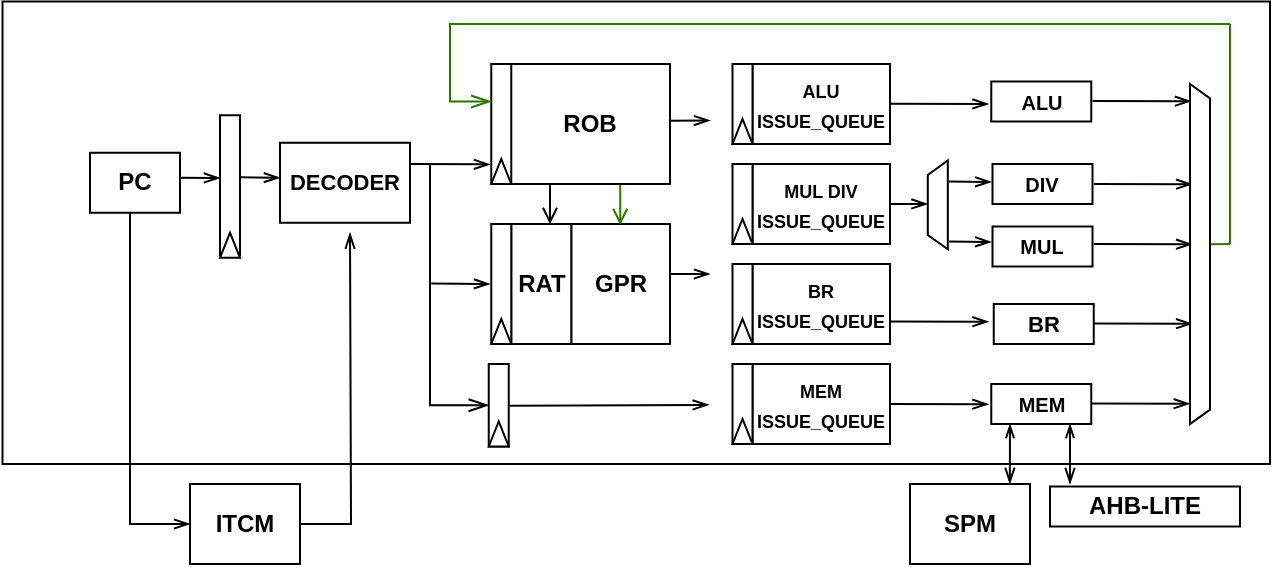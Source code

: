 <mxfile version="23.1.8" type="github">
  <diagram name="第 1 页" id="fEb1IyrYEgDe7DwO1vwY">
    <mxGraphModel dx="772" dy="454" grid="1" gridSize="10" guides="1" tooltips="1" connect="1" arrows="1" fold="1" page="1" pageScale="1" pageWidth="827" pageHeight="1169" math="0" shadow="0">
      <root>
        <mxCell id="0" />
        <mxCell id="1" parent="0" />
        <mxCell id="k2Kqei5t1mAjc9XMEyLe-91" value="" style="rounded=0;whiteSpace=wrap;html=1;" vertex="1" parent="1">
          <mxGeometry x="56.25" y="218.75" width="633.75" height="231.25" as="geometry" />
        </mxCell>
        <mxCell id="k2Kqei5t1mAjc9XMEyLe-53" value="&lt;b&gt;GPR&lt;/b&gt;" style="rounded=0;whiteSpace=wrap;html=1;" vertex="1" parent="1">
          <mxGeometry x="340.63" y="330" width="49.37" height="60" as="geometry" />
        </mxCell>
        <mxCell id="k2Kqei5t1mAjc9XMEyLe-61" value="" style="edgeStyle=orthogonalEdgeStyle;rounded=0;orthogonalLoop=1;jettySize=auto;html=1;endArrow=openThin;endFill=0;entryX=0;entryY=0.5;entryDx=0;entryDy=0;" edge="1" parent="1" source="k2Kqei5t1mAjc9XMEyLe-1" target="k2Kqei5t1mAjc9XMEyLe-8">
          <mxGeometry relative="1" as="geometry">
            <mxPoint x="140" y="394.38" as="targetPoint" />
            <Array as="points">
              <mxPoint x="120" y="480" />
            </Array>
          </mxGeometry>
        </mxCell>
        <mxCell id="k2Kqei5t1mAjc9XMEyLe-1" value="&lt;b&gt;PC&lt;/b&gt;" style="rounded=0;whiteSpace=wrap;html=1;" vertex="1" parent="1">
          <mxGeometry x="100" y="294.38" width="45" height="30" as="geometry" />
        </mxCell>
        <mxCell id="k2Kqei5t1mAjc9XMEyLe-5" value="&lt;b&gt;&lt;font style=&quot;font-size: 11px;&quot;&gt;DECODER&lt;/font&gt;&lt;/b&gt;" style="rounded=0;whiteSpace=wrap;html=1;" vertex="1" parent="1">
          <mxGeometry x="195" y="289.38" width="65" height="40" as="geometry" />
        </mxCell>
        <mxCell id="k2Kqei5t1mAjc9XMEyLe-6" value="" style="group" vertex="1" connectable="0" parent="1">
          <mxGeometry x="165" y="275.63" width="11.25" height="70" as="geometry" />
        </mxCell>
        <mxCell id="k2Kqei5t1mAjc9XMEyLe-3" value="" style="rounded=0;whiteSpace=wrap;html=1;" vertex="1" parent="k2Kqei5t1mAjc9XMEyLe-6">
          <mxGeometry width="10" height="70" as="geometry" />
        </mxCell>
        <mxCell id="k2Kqei5t1mAjc9XMEyLe-55" value="" style="triangle;whiteSpace=wrap;html=1;rotation=-90;" vertex="1" parent="k2Kqei5t1mAjc9XMEyLe-6">
          <mxGeometry x="-1.25" y="60" width="12.5" height="10" as="geometry" />
        </mxCell>
        <mxCell id="k2Kqei5t1mAjc9XMEyLe-62" value="" style="edgeStyle=orthogonalEdgeStyle;rounded=0;orthogonalLoop=1;jettySize=auto;html=1;endArrow=openThin;endFill=0;" edge="1" parent="1" source="k2Kqei5t1mAjc9XMEyLe-8">
          <mxGeometry relative="1" as="geometry">
            <mxPoint x="230" y="334.38" as="targetPoint" />
          </mxGeometry>
        </mxCell>
        <mxCell id="k2Kqei5t1mAjc9XMEyLe-8" value="&lt;b&gt;ITCM&lt;/b&gt;" style="rounded=0;whiteSpace=wrap;html=1;" vertex="1" parent="1">
          <mxGeometry x="150" y="460" width="55" height="40" as="geometry" />
        </mxCell>
        <mxCell id="k2Kqei5t1mAjc9XMEyLe-10" value="&lt;b&gt;RAT&lt;/b&gt;" style="rounded=0;whiteSpace=wrap;html=1;" vertex="1" parent="1">
          <mxGeometry x="310.63" y="330" width="30" height="60" as="geometry" />
        </mxCell>
        <mxCell id="k2Kqei5t1mAjc9XMEyLe-11" value="" style="rounded=0;whiteSpace=wrap;html=1;" vertex="1" parent="1">
          <mxGeometry x="300.63" y="330" width="10" height="60" as="geometry" />
        </mxCell>
        <mxCell id="k2Kqei5t1mAjc9XMEyLe-12" value="" style="triangle;whiteSpace=wrap;html=1;rotation=-90;" vertex="1" parent="1">
          <mxGeometry x="299.38" y="378.75" width="12.5" height="10" as="geometry" />
        </mxCell>
        <mxCell id="k2Kqei5t1mAjc9XMEyLe-13" value="" style="endArrow=openThin;html=1;rounded=0;entryX=0;entryY=0.406;entryDx=0;entryDy=0;endFill=0;entryPerimeter=0;" edge="1" parent="1">
          <mxGeometry width="50" height="50" relative="1" as="geometry">
            <mxPoint x="260" y="300" as="sourcePoint" />
            <mxPoint x="300" y="300.19" as="targetPoint" />
          </mxGeometry>
        </mxCell>
        <mxCell id="k2Kqei5t1mAjc9XMEyLe-15" value="" style="endArrow=openThin;html=1;rounded=0;endFill=0;" edge="1" parent="1">
          <mxGeometry width="50" height="50" relative="1" as="geometry">
            <mxPoint x="175" y="306.68" as="sourcePoint" />
            <mxPoint x="195" y="306.88" as="targetPoint" />
          </mxGeometry>
        </mxCell>
        <mxCell id="k2Kqei5t1mAjc9XMEyLe-17" value="&lt;b&gt;ROB&lt;/b&gt;" style="rounded=0;whiteSpace=wrap;html=1;" vertex="1" parent="1">
          <mxGeometry x="310" y="250" width="80" height="60" as="geometry" />
        </mxCell>
        <mxCell id="k2Kqei5t1mAjc9XMEyLe-18" value="" style="rounded=0;whiteSpace=wrap;html=1;" vertex="1" parent="1">
          <mxGeometry x="300.63" y="250" width="10" height="60" as="geometry" />
        </mxCell>
        <mxCell id="k2Kqei5t1mAjc9XMEyLe-19" value="" style="triangle;whiteSpace=wrap;html=1;rotation=-90;" vertex="1" parent="1">
          <mxGeometry x="299.38" y="298.75" width="12.5" height="10" as="geometry" />
        </mxCell>
        <mxCell id="k2Kqei5t1mAjc9XMEyLe-21" value="" style="rounded=0;whiteSpace=wrap;html=1;" vertex="1" parent="1">
          <mxGeometry x="299.37" y="400" width="10" height="41.25" as="geometry" />
        </mxCell>
        <mxCell id="k2Kqei5t1mAjc9XMEyLe-22" value="" style="triangle;whiteSpace=wrap;html=1;rotation=-90;" vertex="1" parent="1">
          <mxGeometry x="298.12" y="430" width="12.5" height="10" as="geometry" />
        </mxCell>
        <mxCell id="k2Kqei5t1mAjc9XMEyLe-23" value="" style="edgeStyle=segmentEdgeStyle;endArrow=openThin;html=1;curved=0;rounded=0;endSize=8;startSize=8;endFill=0;entryX=0;entryY=0.5;entryDx=0;entryDy=0;" edge="1" parent="1" target="k2Kqei5t1mAjc9XMEyLe-21">
          <mxGeometry width="50" height="50" relative="1" as="geometry">
            <mxPoint x="270" y="300" as="sourcePoint" />
            <mxPoint x="300.63" y="290" as="targetPoint" />
            <Array as="points">
              <mxPoint x="270" y="340" />
              <mxPoint x="270" y="390" />
            </Array>
          </mxGeometry>
        </mxCell>
        <mxCell id="k2Kqei5t1mAjc9XMEyLe-24" value="&lt;font style=&quot;font-size: 9px;&quot;&gt;&lt;b&gt;ALU&lt;br&gt;ISSUE_QUEUE&lt;/b&gt;&lt;/font&gt;" style="rounded=0;whiteSpace=wrap;html=1;" vertex="1" parent="1">
          <mxGeometry x="431.25" y="250" width="68.75" height="40" as="geometry" />
        </mxCell>
        <mxCell id="k2Kqei5t1mAjc9XMEyLe-25" value="" style="rounded=0;whiteSpace=wrap;html=1;" vertex="1" parent="1">
          <mxGeometry x="421.25" y="250" width="10" height="40" as="geometry" />
        </mxCell>
        <mxCell id="k2Kqei5t1mAjc9XMEyLe-26" value="" style="triangle;whiteSpace=wrap;html=1;rotation=-90;" vertex="1" parent="1">
          <mxGeometry x="420" y="278.75" width="12.5" height="10" as="geometry" />
        </mxCell>
        <mxCell id="k2Kqei5t1mAjc9XMEyLe-27" value="&lt;font style=&quot;font-size: 9px;&quot;&gt;&lt;b&gt;MUL DIV&lt;br&gt;ISSUE_QUEUE&lt;/b&gt;&lt;/font&gt;" style="rounded=0;whiteSpace=wrap;html=1;" vertex="1" parent="1">
          <mxGeometry x="431.25" y="300" width="68.75" height="40" as="geometry" />
        </mxCell>
        <mxCell id="k2Kqei5t1mAjc9XMEyLe-28" value="" style="rounded=0;whiteSpace=wrap;html=1;" vertex="1" parent="1">
          <mxGeometry x="421.25" y="300" width="10" height="40" as="geometry" />
        </mxCell>
        <mxCell id="k2Kqei5t1mAjc9XMEyLe-29" value="" style="triangle;whiteSpace=wrap;html=1;rotation=-90;" vertex="1" parent="1">
          <mxGeometry x="420" y="328.75" width="12.5" height="10" as="geometry" />
        </mxCell>
        <mxCell id="k2Kqei5t1mAjc9XMEyLe-30" value="&lt;font style=&quot;font-size: 9px;&quot;&gt;&lt;b&gt;BR&lt;br&gt;ISSUE_QUEUE&lt;/b&gt;&lt;/font&gt;" style="rounded=0;whiteSpace=wrap;html=1;" vertex="1" parent="1">
          <mxGeometry x="431.25" y="350" width="68.75" height="40" as="geometry" />
        </mxCell>
        <mxCell id="k2Kqei5t1mAjc9XMEyLe-31" value="" style="rounded=0;whiteSpace=wrap;html=1;" vertex="1" parent="1">
          <mxGeometry x="421.25" y="350" width="10" height="40" as="geometry" />
        </mxCell>
        <mxCell id="k2Kqei5t1mAjc9XMEyLe-32" value="" style="triangle;whiteSpace=wrap;html=1;rotation=-90;" vertex="1" parent="1">
          <mxGeometry x="420" y="378.75" width="12.5" height="10" as="geometry" />
        </mxCell>
        <mxCell id="k2Kqei5t1mAjc9XMEyLe-33" value="&lt;font style=&quot;font-size: 9px;&quot;&gt;&lt;b&gt;MEM&lt;br&gt;ISSUE_QUEUE&lt;/b&gt;&lt;/font&gt;" style="rounded=0;whiteSpace=wrap;html=1;" vertex="1" parent="1">
          <mxGeometry x="431.25" y="400" width="68.75" height="40" as="geometry" />
        </mxCell>
        <mxCell id="k2Kqei5t1mAjc9XMEyLe-34" value="" style="rounded=0;whiteSpace=wrap;html=1;" vertex="1" parent="1">
          <mxGeometry x="421.25" y="400" width="10" height="40" as="geometry" />
        </mxCell>
        <mxCell id="k2Kqei5t1mAjc9XMEyLe-35" value="" style="triangle;whiteSpace=wrap;html=1;rotation=-90;" vertex="1" parent="1">
          <mxGeometry x="420" y="428.75" width="12.5" height="10" as="geometry" />
        </mxCell>
        <mxCell id="k2Kqei5t1mAjc9XMEyLe-36" value="&lt;font size=&quot;1&quot; style=&quot;&quot;&gt;&lt;b style=&quot;&quot;&gt;ALU&lt;/b&gt;&lt;/font&gt;" style="rounded=0;whiteSpace=wrap;html=1;" vertex="1" parent="1">
          <mxGeometry x="550.63" y="258.75" width="50" height="20" as="geometry" />
        </mxCell>
        <mxCell id="k2Kqei5t1mAjc9XMEyLe-37" value="&lt;font size=&quot;1&quot; style=&quot;&quot;&gt;&lt;b style=&quot;&quot;&gt;MUL&lt;/b&gt;&lt;/font&gt;" style="rounded=0;whiteSpace=wrap;html=1;" vertex="1" parent="1">
          <mxGeometry x="551.25" y="331.25" width="50" height="20" as="geometry" />
        </mxCell>
        <mxCell id="k2Kqei5t1mAjc9XMEyLe-38" value="&lt;font size=&quot;1&quot; style=&quot;&quot;&gt;&lt;b style=&quot;font-size: 11px;&quot;&gt;BR&lt;/b&gt;&lt;/font&gt;" style="rounded=0;whiteSpace=wrap;html=1;" vertex="1" parent="1">
          <mxGeometry x="551.88" y="370" width="50" height="20" as="geometry" />
        </mxCell>
        <mxCell id="k2Kqei5t1mAjc9XMEyLe-39" value="&lt;font size=&quot;1&quot; style=&quot;&quot;&gt;&lt;b style=&quot;&quot;&gt;MEM&lt;/b&gt;&lt;/font&gt;" style="rounded=0;whiteSpace=wrap;html=1;" vertex="1" parent="1">
          <mxGeometry x="550.63" y="410" width="50" height="20" as="geometry" />
        </mxCell>
        <mxCell id="k2Kqei5t1mAjc9XMEyLe-40" value="&lt;font size=&quot;1&quot; style=&quot;&quot;&gt;&lt;b style=&quot;&quot;&gt;DIV&lt;/b&gt;&lt;/font&gt;" style="rounded=0;whiteSpace=wrap;html=1;" vertex="1" parent="1">
          <mxGeometry x="551.25" y="300" width="50" height="20" as="geometry" />
        </mxCell>
        <mxCell id="k2Kqei5t1mAjc9XMEyLe-42" value="" style="shape=trapezoid;perimeter=trapezoidPerimeter;whiteSpace=wrap;html=1;fixedSize=1;rotation=-90;size=7.18;" vertex="1" parent="1">
          <mxGeometry x="501.71" y="315.46" width="44.38" height="10" as="geometry" />
        </mxCell>
        <mxCell id="k2Kqei5t1mAjc9XMEyLe-44" value="" style="endArrow=openThin;html=1;rounded=0;endFill=0;" edge="1" parent="1">
          <mxGeometry width="50" height="50" relative="1" as="geometry">
            <mxPoint x="500" y="320" as="sourcePoint" />
            <mxPoint x="518.75" y="319.97" as="targetPoint" />
          </mxGeometry>
        </mxCell>
        <mxCell id="k2Kqei5t1mAjc9XMEyLe-45" value="" style="endArrow=openThin;html=1;rounded=0;endFill=0;" edge="1" parent="1">
          <mxGeometry width="50" height="50" relative="1" as="geometry">
            <mxPoint x="529.38" y="308.75" as="sourcePoint" />
            <mxPoint x="550.63" y="308.99" as="targetPoint" />
          </mxGeometry>
        </mxCell>
        <mxCell id="k2Kqei5t1mAjc9XMEyLe-46" value="" style="endArrow=openThin;html=1;rounded=0;endFill=0;" edge="1" parent="1">
          <mxGeometry width="50" height="50" relative="1" as="geometry">
            <mxPoint x="529.38" y="338.75" as="sourcePoint" />
            <mxPoint x="550.63" y="338.99" as="targetPoint" />
          </mxGeometry>
        </mxCell>
        <mxCell id="k2Kqei5t1mAjc9XMEyLe-50" value="" style="endArrow=openThin;html=1;rounded=0;endFill=0;entryX=-0.029;entryY=0.709;entryDx=0;entryDy=0;entryPerimeter=0;" edge="1" parent="1">
          <mxGeometry width="50" height="50" relative="1" as="geometry">
            <mxPoint x="500" y="378.75" as="sourcePoint" />
            <mxPoint x="549.25" y="378.87" as="targetPoint" />
          </mxGeometry>
        </mxCell>
        <mxCell id="k2Kqei5t1mAjc9XMEyLe-51" value="" style="endArrow=openThin;html=1;rounded=0;endFill=0;entryX=-0.029;entryY=0.709;entryDx=0;entryDy=0;entryPerimeter=0;" edge="1" parent="1">
          <mxGeometry width="50" height="50" relative="1" as="geometry">
            <mxPoint x="500" y="420" as="sourcePoint" />
            <mxPoint x="549.25" y="420.12" as="targetPoint" />
          </mxGeometry>
        </mxCell>
        <mxCell id="k2Kqei5t1mAjc9XMEyLe-52" value="" style="endArrow=openThin;html=1;rounded=0;endFill=0;entryX=-0.029;entryY=0.709;entryDx=0;entryDy=0;entryPerimeter=0;" edge="1" parent="1">
          <mxGeometry width="50" height="50" relative="1" as="geometry">
            <mxPoint x="500" y="269.87" as="sourcePoint" />
            <mxPoint x="549.25" y="269.99" as="targetPoint" />
          </mxGeometry>
        </mxCell>
        <mxCell id="k2Kqei5t1mAjc9XMEyLe-14" value="" style="endArrow=openThin;html=1;rounded=0;endFill=0;" edge="1" parent="1">
          <mxGeometry width="50" height="50" relative="1" as="geometry">
            <mxPoint x="145" y="306.88" as="sourcePoint" />
            <mxPoint x="165" y="307.02" as="targetPoint" />
          </mxGeometry>
        </mxCell>
        <mxCell id="k2Kqei5t1mAjc9XMEyLe-56" value="&lt;b&gt;SPM&lt;/b&gt;" style="rounded=0;whiteSpace=wrap;html=1;" vertex="1" parent="1">
          <mxGeometry x="510" y="460" width="60" height="40" as="geometry" />
        </mxCell>
        <mxCell id="k2Kqei5t1mAjc9XMEyLe-59" value="" style="endArrow=open;html=1;rounded=0;endFill=0;" edge="1" parent="1">
          <mxGeometry width="50" height="50" relative="1" as="geometry">
            <mxPoint x="330" y="310" as="sourcePoint" />
            <mxPoint x="330" y="330" as="targetPoint" />
          </mxGeometry>
        </mxCell>
        <mxCell id="k2Kqei5t1mAjc9XMEyLe-66" value="" style="endArrow=openThin;html=1;rounded=0;endFill=0;" edge="1" parent="1">
          <mxGeometry width="50" height="50" relative="1" as="geometry">
            <mxPoint x="390" y="355" as="sourcePoint" />
            <mxPoint x="410" y="355" as="targetPoint" />
          </mxGeometry>
        </mxCell>
        <mxCell id="k2Kqei5t1mAjc9XMEyLe-67" value="" style="endArrow=openThin;html=1;rounded=0;endFill=0;" edge="1" parent="1">
          <mxGeometry width="50" height="50" relative="1" as="geometry">
            <mxPoint x="390" y="278.32" as="sourcePoint" />
            <mxPoint x="410" y="278.27" as="targetPoint" />
          </mxGeometry>
        </mxCell>
        <mxCell id="k2Kqei5t1mAjc9XMEyLe-68" value="" style="endArrow=openThin;html=1;rounded=0;endFill=0;" edge="1" parent="1">
          <mxGeometry width="50" height="50" relative="1" as="geometry">
            <mxPoint x="309.37" y="420.82" as="sourcePoint" />
            <mxPoint x="409.37" y="420.43" as="targetPoint" />
          </mxGeometry>
        </mxCell>
        <mxCell id="k2Kqei5t1mAjc9XMEyLe-69" value="" style="edgeStyle=elbowEdgeStyle;elbow=horizontal;endArrow=openThin;html=1;curved=0;rounded=0;endSize=8;startSize=8;endFill=0;fillColor=#60a917;strokeColor=#2D7600;" edge="1" parent="1">
          <mxGeometry width="50" height="50" relative="1" as="geometry">
            <mxPoint x="670" y="230" as="sourcePoint" />
            <mxPoint x="300.63" y="268.75" as="targetPoint" />
            <Array as="points">
              <mxPoint x="280" y="250" />
            </Array>
          </mxGeometry>
        </mxCell>
        <mxCell id="k2Kqei5t1mAjc9XMEyLe-70" value="" style="endArrow=openThin;html=1;rounded=0;endFill=0;entryX=-0.029;entryY=0.709;entryDx=0;entryDy=0;entryPerimeter=0;" edge="1" parent="1">
          <mxGeometry width="50" height="50" relative="1" as="geometry">
            <mxPoint x="600.63" y="419.76" as="sourcePoint" />
            <mxPoint x="649.88" y="419.88" as="targetPoint" />
          </mxGeometry>
        </mxCell>
        <mxCell id="k2Kqei5t1mAjc9XMEyLe-71" value="" style="endArrow=openThin;html=1;rounded=0;endFill=0;entryX=-0.029;entryY=0.709;entryDx=0;entryDy=0;entryPerimeter=0;" edge="1" parent="1">
          <mxGeometry width="50" height="50" relative="1" as="geometry">
            <mxPoint x="601.88" y="379.76" as="sourcePoint" />
            <mxPoint x="651.13" y="379.88" as="targetPoint" />
          </mxGeometry>
        </mxCell>
        <mxCell id="k2Kqei5t1mAjc9XMEyLe-72" value="" style="endArrow=openThin;html=1;rounded=0;endFill=0;entryX=-0.029;entryY=0.709;entryDx=0;entryDy=0;entryPerimeter=0;" edge="1" parent="1">
          <mxGeometry width="50" height="50" relative="1" as="geometry">
            <mxPoint x="601.88" y="340" as="sourcePoint" />
            <mxPoint x="651.13" y="340.12" as="targetPoint" />
          </mxGeometry>
        </mxCell>
        <mxCell id="k2Kqei5t1mAjc9XMEyLe-73" value="" style="endArrow=openThin;html=1;rounded=0;endFill=0;entryX=-0.029;entryY=0.709;entryDx=0;entryDy=0;entryPerimeter=0;" edge="1" parent="1">
          <mxGeometry width="50" height="50" relative="1" as="geometry">
            <mxPoint x="601.88" y="310" as="sourcePoint" />
            <mxPoint x="651.13" y="310.12" as="targetPoint" />
          </mxGeometry>
        </mxCell>
        <mxCell id="k2Kqei5t1mAjc9XMEyLe-74" value="" style="endArrow=openThin;html=1;rounded=0;endFill=0;entryX=-0.029;entryY=0.709;entryDx=0;entryDy=0;entryPerimeter=0;" edge="1" parent="1">
          <mxGeometry width="50" height="50" relative="1" as="geometry">
            <mxPoint x="601.25" y="268.51" as="sourcePoint" />
            <mxPoint x="650.5" y="268.63" as="targetPoint" />
          </mxGeometry>
        </mxCell>
        <mxCell id="k2Kqei5t1mAjc9XMEyLe-76" value="" style="shape=trapezoid;perimeter=trapezoidPerimeter;whiteSpace=wrap;html=1;fixedSize=1;rotation=90;size=7.18;" vertex="1" parent="1">
          <mxGeometry x="570" y="340" width="170" height="10" as="geometry" />
        </mxCell>
        <mxCell id="k2Kqei5t1mAjc9XMEyLe-78" value="" style="endArrow=none;html=1;rounded=0;fillColor=#60a917;strokeColor=#2D7600;" edge="1" parent="1">
          <mxGeometry width="50" height="50" relative="1" as="geometry">
            <mxPoint x="670" y="340" as="sourcePoint" />
            <mxPoint x="670" y="230" as="targetPoint" />
          </mxGeometry>
        </mxCell>
        <mxCell id="k2Kqei5t1mAjc9XMEyLe-79" value="" style="endArrow=none;html=1;rounded=0;exitX=0.471;exitY=-0.037;exitDx=0;exitDy=0;exitPerimeter=0;fillColor=#60a917;strokeColor=#2D7600;" edge="1" parent="1" source="k2Kqei5t1mAjc9XMEyLe-76">
          <mxGeometry width="50" height="50" relative="1" as="geometry">
            <mxPoint x="660" y="341.01" as="sourcePoint" />
            <mxPoint x="670" y="340" as="targetPoint" />
          </mxGeometry>
        </mxCell>
        <mxCell id="k2Kqei5t1mAjc9XMEyLe-85" value="" style="endArrow=openThin;html=1;rounded=0;endFill=0;" edge="1" parent="1">
          <mxGeometry width="50" height="50" relative="1" as="geometry">
            <mxPoint x="270.62" y="359.8" as="sourcePoint" />
            <mxPoint x="300" y="360" as="targetPoint" />
          </mxGeometry>
        </mxCell>
        <mxCell id="k2Kqei5t1mAjc9XMEyLe-86" value="" style="endArrow=open;html=1;rounded=0;endFill=0;fillColor=#60a917;strokeColor=#2D7600;" edge="1" parent="1">
          <mxGeometry width="50" height="50" relative="1" as="geometry">
            <mxPoint x="365.11" y="310.46" as="sourcePoint" />
            <mxPoint x="365.11" y="330.46" as="targetPoint" />
          </mxGeometry>
        </mxCell>
        <mxCell id="k2Kqei5t1mAjc9XMEyLe-88" value="" style="endArrow=openThin;startArrow=openThin;html=1;rounded=0;startFill=0;endSize=5;endFill=0;exitX=0.832;exitY=-0.002;exitDx=0;exitDy=0;exitPerimeter=0;" edge="1" parent="1" source="k2Kqei5t1mAjc9XMEyLe-56">
          <mxGeometry width="50" height="50" relative="1" as="geometry">
            <mxPoint x="560" y="450" as="sourcePoint" />
            <mxPoint x="560" y="430" as="targetPoint" />
          </mxGeometry>
        </mxCell>
        <mxCell id="k2Kqei5t1mAjc9XMEyLe-89" value="&lt;b&gt;AHB-LITE&lt;/b&gt;" style="rounded=0;whiteSpace=wrap;html=1;" vertex="1" parent="1">
          <mxGeometry x="580" y="461.25" width="95" height="20" as="geometry" />
        </mxCell>
        <mxCell id="k2Kqei5t1mAjc9XMEyLe-90" value="" style="endArrow=openThin;startArrow=openThin;html=1;rounded=0;startFill=0;endSize=5;endFill=0;" edge="1" parent="1">
          <mxGeometry width="50" height="50" relative="1" as="geometry">
            <mxPoint x="590" y="460" as="sourcePoint" />
            <mxPoint x="590" y="430" as="targetPoint" />
          </mxGeometry>
        </mxCell>
      </root>
    </mxGraphModel>
  </diagram>
</mxfile>
